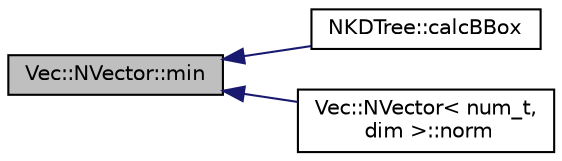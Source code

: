 digraph "Vec::NVector::min"
{
 // INTERACTIVE_SVG=YES
  edge [fontname="Helvetica",fontsize="10",labelfontname="Helvetica",labelfontsize="10"];
  node [fontname="Helvetica",fontsize="10",shape=record];
  rankdir="LR";
  Node1 [label="Vec::NVector::min",height=0.2,width=0.4,color="black", fillcolor="grey75", style="filled", fontcolor="black"];
  Node1 -> Node2 [dir="back",color="midnightblue",fontsize="10",style="solid",fontname="Helvetica"];
  Node2 [label="NKDTree::calcBBox",height=0.2,width=0.4,color="black", fillcolor="white", style="filled",URL="$d7/d60/class_n_k_d_tree.html#a1f1f354026d7ed75120c1a7b9fc1aee1"];
  Node1 -> Node3 [dir="back",color="midnightblue",fontsize="10",style="solid",fontname="Helvetica"];
  Node3 [label="Vec::NVector\< num_t,\l dim \>::norm",height=0.2,width=0.4,color="black", fillcolor="white", style="filled",URL="$d5/d1c/class_vec_1_1_n_vector.html#a02bf54e5f4c379d5110095019d133f20"];
}

